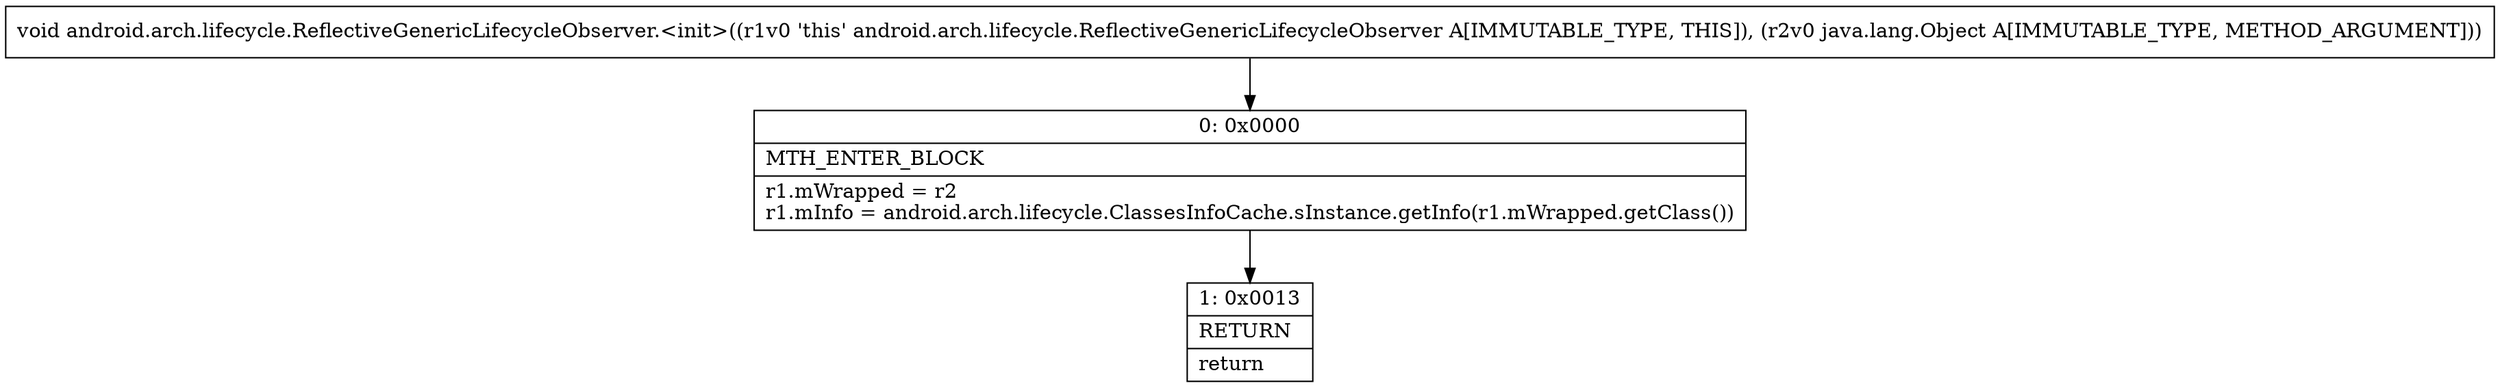 digraph "CFG forandroid.arch.lifecycle.ReflectiveGenericLifecycleObserver.\<init\>(Ljava\/lang\/Object;)V" {
Node_0 [shape=record,label="{0\:\ 0x0000|MTH_ENTER_BLOCK\l|r1.mWrapped = r2\lr1.mInfo = android.arch.lifecycle.ClassesInfoCache.sInstance.getInfo(r1.mWrapped.getClass())\l}"];
Node_1 [shape=record,label="{1\:\ 0x0013|RETURN\l|return\l}"];
MethodNode[shape=record,label="{void android.arch.lifecycle.ReflectiveGenericLifecycleObserver.\<init\>((r1v0 'this' android.arch.lifecycle.ReflectiveGenericLifecycleObserver A[IMMUTABLE_TYPE, THIS]), (r2v0 java.lang.Object A[IMMUTABLE_TYPE, METHOD_ARGUMENT])) }"];
MethodNode -> Node_0;
Node_0 -> Node_1;
}

